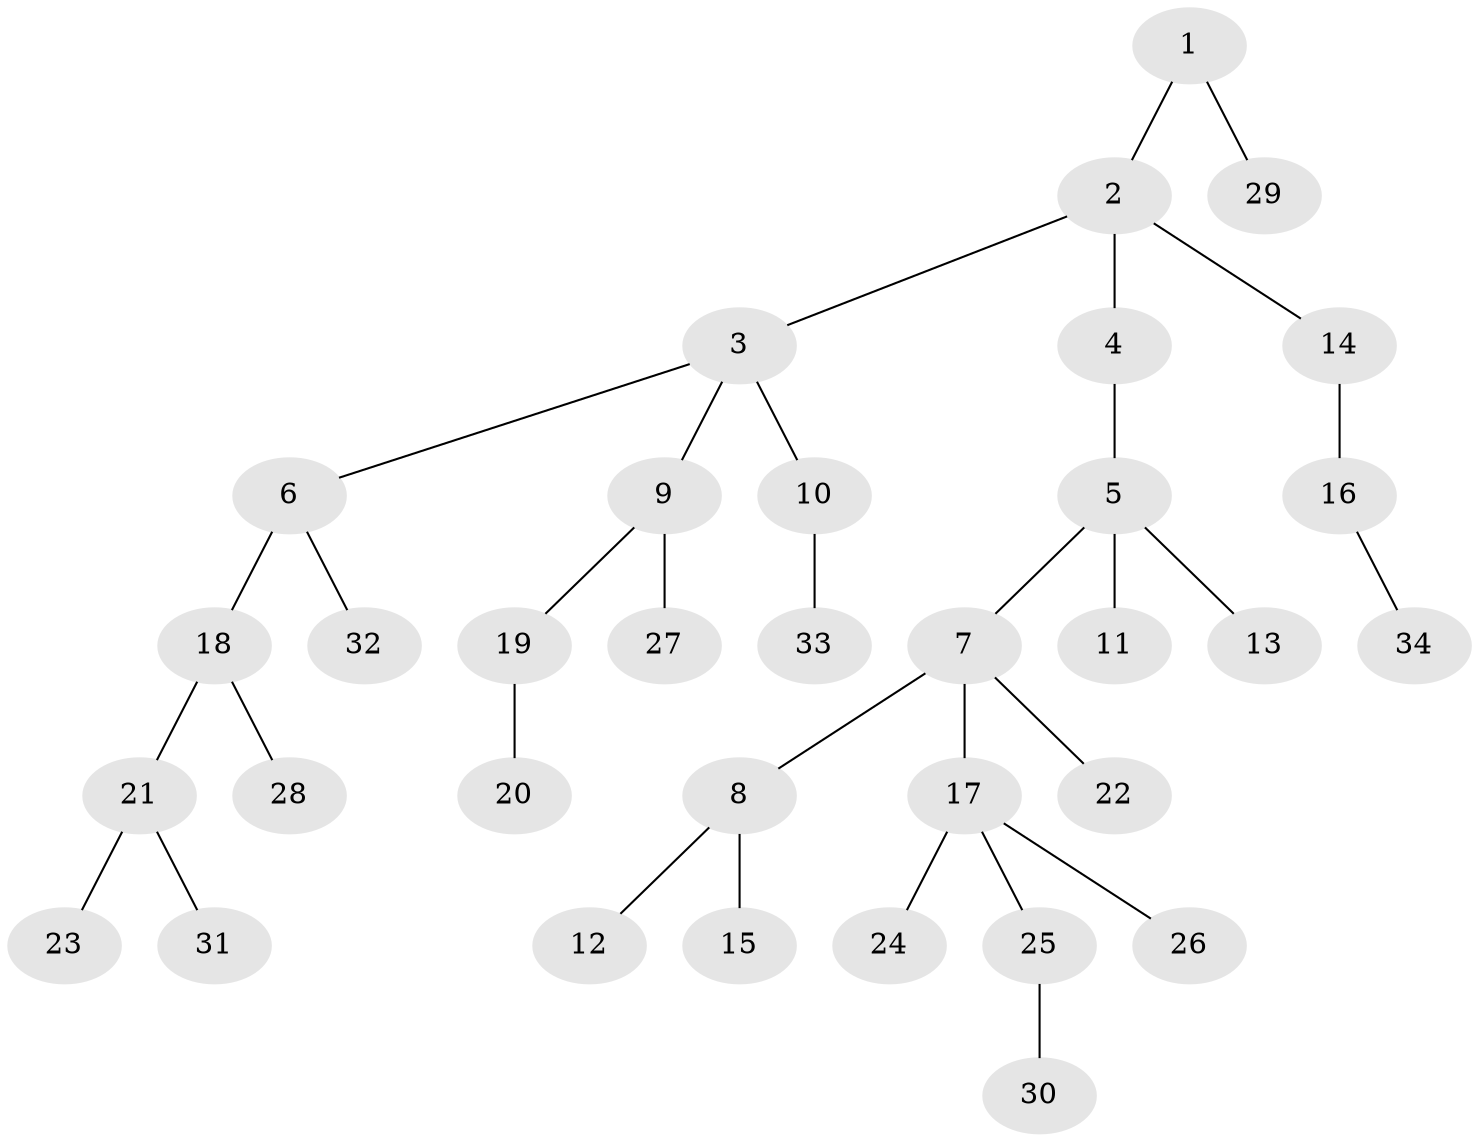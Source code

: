 // original degree distribution, {3: 0.12307692307692308, 6: 0.015384615384615385, 5: 0.046153846153846156, 1: 0.47692307692307695, 2: 0.27692307692307694, 4: 0.06153846153846154}
// Generated by graph-tools (version 1.1) at 2025/36/03/09/25 02:36:52]
// undirected, 34 vertices, 33 edges
graph export_dot {
graph [start="1"]
  node [color=gray90,style=filled];
  1;
  2;
  3;
  4;
  5;
  6;
  7;
  8;
  9;
  10;
  11;
  12;
  13;
  14;
  15;
  16;
  17;
  18;
  19;
  20;
  21;
  22;
  23;
  24;
  25;
  26;
  27;
  28;
  29;
  30;
  31;
  32;
  33;
  34;
  1 -- 2 [weight=1.0];
  1 -- 29 [weight=1.0];
  2 -- 3 [weight=1.0];
  2 -- 4 [weight=2.0];
  2 -- 14 [weight=1.0];
  3 -- 6 [weight=1.0];
  3 -- 9 [weight=1.0];
  3 -- 10 [weight=1.0];
  4 -- 5 [weight=1.0];
  5 -- 7 [weight=1.0];
  5 -- 11 [weight=1.0];
  5 -- 13 [weight=1.0];
  6 -- 18 [weight=2.0];
  6 -- 32 [weight=1.0];
  7 -- 8 [weight=1.0];
  7 -- 17 [weight=1.0];
  7 -- 22 [weight=1.0];
  8 -- 12 [weight=1.0];
  8 -- 15 [weight=1.0];
  9 -- 19 [weight=1.0];
  9 -- 27 [weight=1.0];
  10 -- 33 [weight=1.0];
  14 -- 16 [weight=2.0];
  16 -- 34 [weight=1.0];
  17 -- 24 [weight=1.0];
  17 -- 25 [weight=1.0];
  17 -- 26 [weight=1.0];
  18 -- 21 [weight=1.0];
  18 -- 28 [weight=1.0];
  19 -- 20 [weight=2.0];
  21 -- 23 [weight=1.0];
  21 -- 31 [weight=1.0];
  25 -- 30 [weight=2.0];
}
